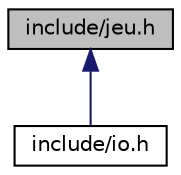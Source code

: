 digraph "include/jeu.h"
{
  edge [fontname="Helvetica",fontsize="10",labelfontname="Helvetica",labelfontsize="10"];
  node [fontname="Helvetica",fontsize="10",shape=record];
  Node5 [label="include/jeu.h",height=0.2,width=0.4,color="black", fillcolor="grey75", style="filled", fontcolor="black"];
  Node5 -> Node6 [dir="back",color="midnightblue",fontsize="10",style="solid"];
  Node6 [label="include/io.h",height=0.2,width=0.4,color="black", fillcolor="white", style="filled",URL="$io_8h.html",tooltip="Affichage des grilles. "];
}
